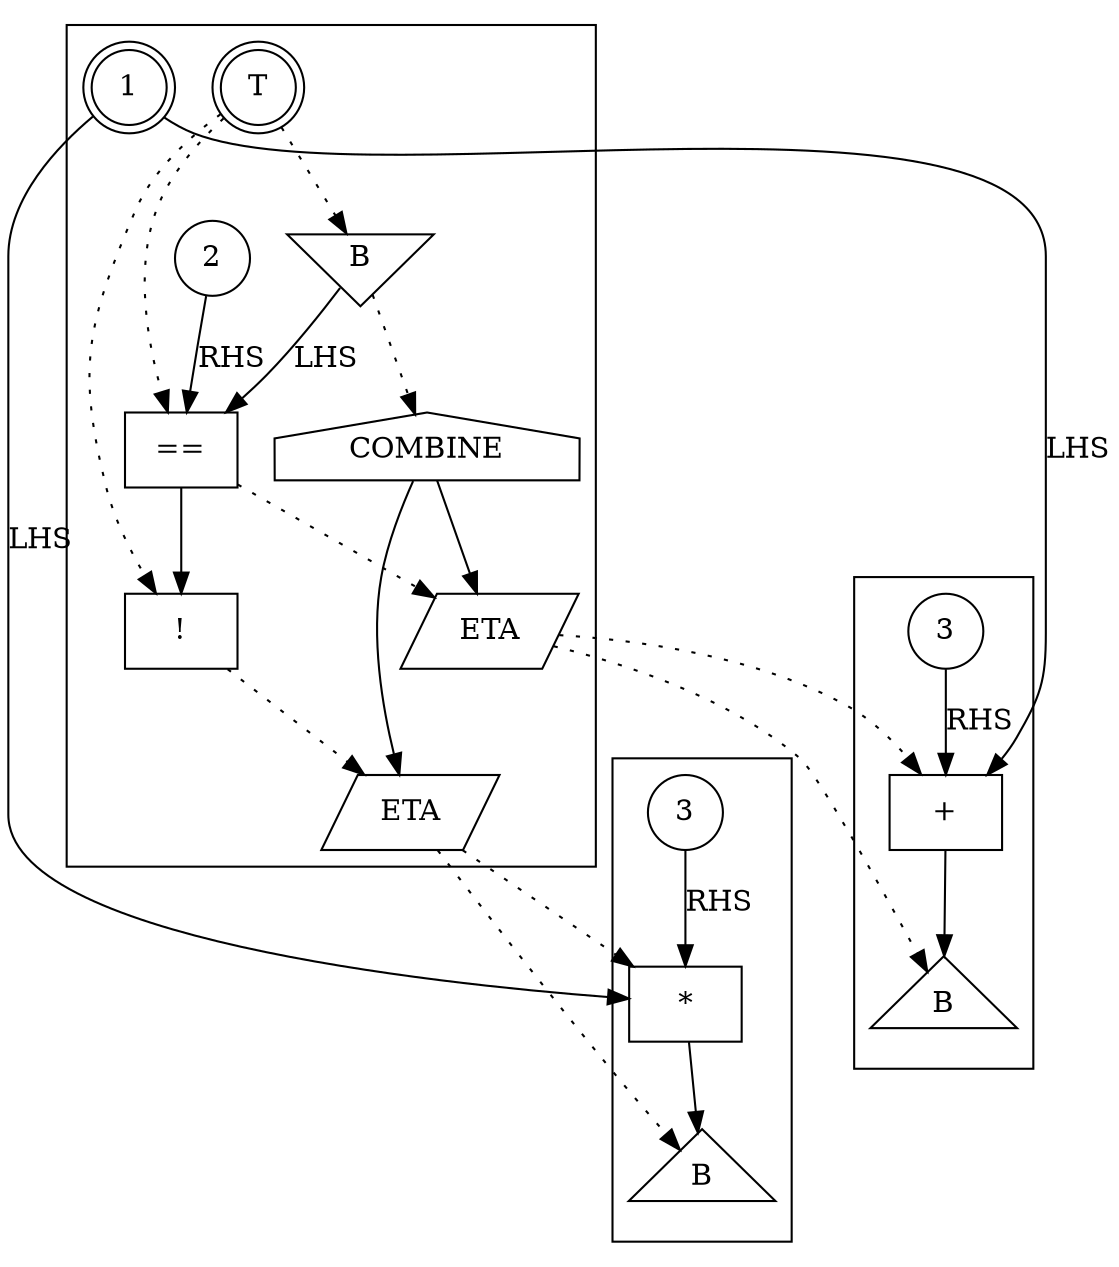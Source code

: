 digraph IR {
subgraph cluster_1 {
	B1_OT1 [label=1, shape=doublecircle];
	B1_OT2 [label="T", shape=doublecircle];

	B1_CC1 [label=2, shape=circle];

	B1_ML1 [label="B", shape=invtriangle, type=int];

	B1_COMB1 [label="COMBINE", shape=house];

	B1_COMP1 [label="==", operator=EQ, shape=box, type=int];
	B1_COMP2 [label="!", operator=NOT, shape=box, type=bool];

	B1_ETA1 [label="ETA", shape=parallelogram];
	B1_ETA2 [label="ETA", shape=parallelogram];
}

subgraph cluster_2 {
	B2_CC1 [label=3, shape=circle];
	B2_COMP1 [label="+", operator=ADD, shape=box, type=int];
	B2_MS1 [label="B", shape=triangle];
}

subgraph cluster_3 {
	B3_CC1 [label=3, shape=circle];
	B3_COMP1 [label="*", operator=MUL, shape=box, type=int];
	B3_MS1 [label="B", shape=triangle];
}

# B1 wires
B1_CC1 -> B1_COMP1 [label="RHS"];
B1_ML1 -> B1_COMP1 [label="LHS"];

B1_COMP1 -> B1_COMP2;
B1_COMP1 -> B1_ETA1 [style=dotted];

B1_ML1 -> B1_COMB1 [style=dotted];

B1_COMB1 -> B1_ETA1;
B1_COMB1 -> B1_ETA2;

B1_COMP2 -> B1_ETA2 [style=dotted];

B1_OT2 -> B1_COMP1 [style=dotted];
B1_OT2 -> B1_COMP2 [style=dotted];
B1_OT2 -> B1_ML1 [style=dotted];

B1_OT1 -> B2_COMP1 [label="LHS"];
B1_OT1 -> B3_COMP1 [label="LHS"];

// B2 wires
B2_CC1 -> B2_COMP1 [label="RHS"];
B2_COMP1 -> B2_MS1;

// B3 wires
B3_CC1 -> B3_COMP1 [label="RHS"];
B3_COMP1 -> B3_MS1;

// Global wires
B1_ETA1 -> B2_MS1 [style=dotted];
B1_ETA1 -> B2_COMP1 [style=dotted];

B1_ETA2 -> B3_MS1 [style=dotted];
B1_ETA2 -> B3_COMP1 [style=dotted];
}
